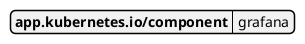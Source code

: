 {
  "sha1": "apk0mmd33ffrfmc2ybebdxd490t07uf",
  "insertion": {
    "when": "2024-05-30T20:48:21.922Z",
    "url": "https://forum.plantuml.net/12946/bug-in-new-yaml-parser?show=12951#c12951",
    "user": "plantuml@gmail.com"
  }
}
@startyaml
app.kubernetes.io/component: grafana
@endyaml 
